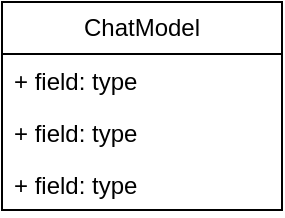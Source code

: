 <mxfile version="25.0.1">
  <diagram name="Models Structure" id="N8kx928MpZzKWESpHVMp">
    <mxGraphModel dx="2336" dy="863" grid="1" gridSize="10" guides="1" tooltips="1" connect="1" arrows="1" fold="1" page="1" pageScale="1" pageWidth="827" pageHeight="1169" math="0" shadow="0">
      <root>
        <mxCell id="0" />
        <mxCell id="1" parent="0" />
        <mxCell id="GPXsFmIeqxhoy0Koj7Uo-5" value="ChatModel" style="swimlane;fontStyle=0;childLayout=stackLayout;horizontal=1;startSize=26;fillColor=none;horizontalStack=0;resizeParent=1;resizeParentMax=0;resizeLast=0;collapsible=1;marginBottom=0;whiteSpace=wrap;html=1;" vertex="1" parent="1">
          <mxGeometry x="-170" y="140" width="140" height="104" as="geometry" />
        </mxCell>
        <mxCell id="GPXsFmIeqxhoy0Koj7Uo-6" value="+ field: type" style="text;strokeColor=none;fillColor=none;align=left;verticalAlign=top;spacingLeft=4;spacingRight=4;overflow=hidden;rotatable=0;points=[[0,0.5],[1,0.5]];portConstraint=eastwest;whiteSpace=wrap;html=1;" vertex="1" parent="GPXsFmIeqxhoy0Koj7Uo-5">
          <mxGeometry y="26" width="140" height="26" as="geometry" />
        </mxCell>
        <mxCell id="GPXsFmIeqxhoy0Koj7Uo-7" value="+ field: type" style="text;strokeColor=none;fillColor=none;align=left;verticalAlign=top;spacingLeft=4;spacingRight=4;overflow=hidden;rotatable=0;points=[[0,0.5],[1,0.5]];portConstraint=eastwest;whiteSpace=wrap;html=1;" vertex="1" parent="GPXsFmIeqxhoy0Koj7Uo-5">
          <mxGeometry y="52" width="140" height="26" as="geometry" />
        </mxCell>
        <mxCell id="GPXsFmIeqxhoy0Koj7Uo-8" value="+ field: type" style="text;strokeColor=none;fillColor=none;align=left;verticalAlign=top;spacingLeft=4;spacingRight=4;overflow=hidden;rotatable=0;points=[[0,0.5],[1,0.5]];portConstraint=eastwest;whiteSpace=wrap;html=1;" vertex="1" parent="GPXsFmIeqxhoy0Koj7Uo-5">
          <mxGeometry y="78" width="140" height="26" as="geometry" />
        </mxCell>
      </root>
    </mxGraphModel>
  </diagram>
</mxfile>
